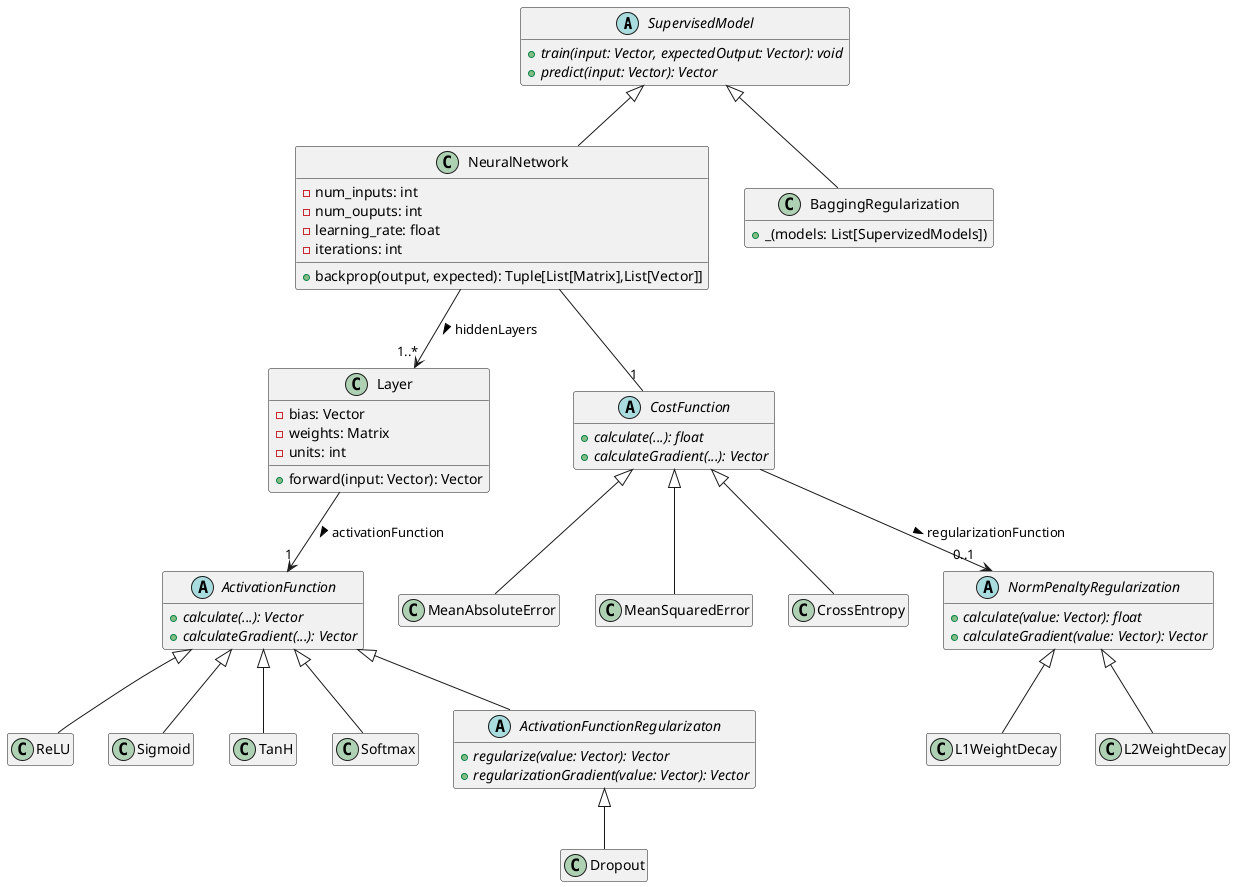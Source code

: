@startuml
!pragma teoz true
skinparam shadowing false
' skinparam monochrome true
' hide footbox
hide empty members

abstract class SupervisedModel {
      {abstract} + train(input: Vector, expectedOutput: Vector): void
      {abstract} + predict(input: Vector): Vector
}

class NeuralNetwork {
      - num_inputs: int
      - num_ouputs: int
      - learning_rate: float
      - iterations: int

      + backprop(output, expected): Tuple[List[Matrix],List[Vector]]
}

SupervisedModel <|-- NeuralNetwork

class Layer {
      - bias: Vector
      - weights: Matrix
      - units: int

      + forward(input: Vector): Vector
}

abstract class CostFunction {
      {abstract} + calculate(...): float
      {abstract} + calculateGradient(...): Vector
}

abstract class ActivationFunction {
      {abstract} + calculate(...): Vector
      {abstract} + calculateGradient(...): Vector
}

NeuralNetwork -- "1" CostFunction
NeuralNetwork --> "1..*" Layer : hiddenLayers >
' NeuralNetwork --> "1" Layer : outputLayer >

Layer --> "1" ActivationFunction : activationFunction >



CostFunction <|-- MeanAbsoluteError
CostFunction <|-- MeanSquaredError
CostFunction <|-- CrossEntropy

ActivationFunction <|-- ReLU
ActivationFunction <|-- Sigmoid
ActivationFunction <|-- TanH
ActivationFunction <|-- Softmax


abstract class ActivationFunctionRegularizaton {
	 {abstract} + regularize(value: Vector): Vector
	 {abstract} + regularizationGradient(value: Vector): Vector
}

class Dropout

ActivationFunction <|-- ActivationFunctionRegularizaton
ActivationFunctionRegularizaton <|-- Dropout

class BaggingRegularization {
      + _(models: List[SupervizedModels])
}

SupervisedModel <|-- BaggingRegularization

abstract class NormPenaltyRegularization {
	 {abstract} + calculate(value: Vector): float
	 {abstract} + calculateGradient(value: Vector): Vector
}

class L1WeightDecay
class L2WeightDecay

NormPenaltyRegularization <|-- L1WeightDecay
NormPenaltyRegularization <|-- L2WeightDecay
CostFunction --> "0..1" NormPenaltyRegularization : regularizationFunction >

@enduml